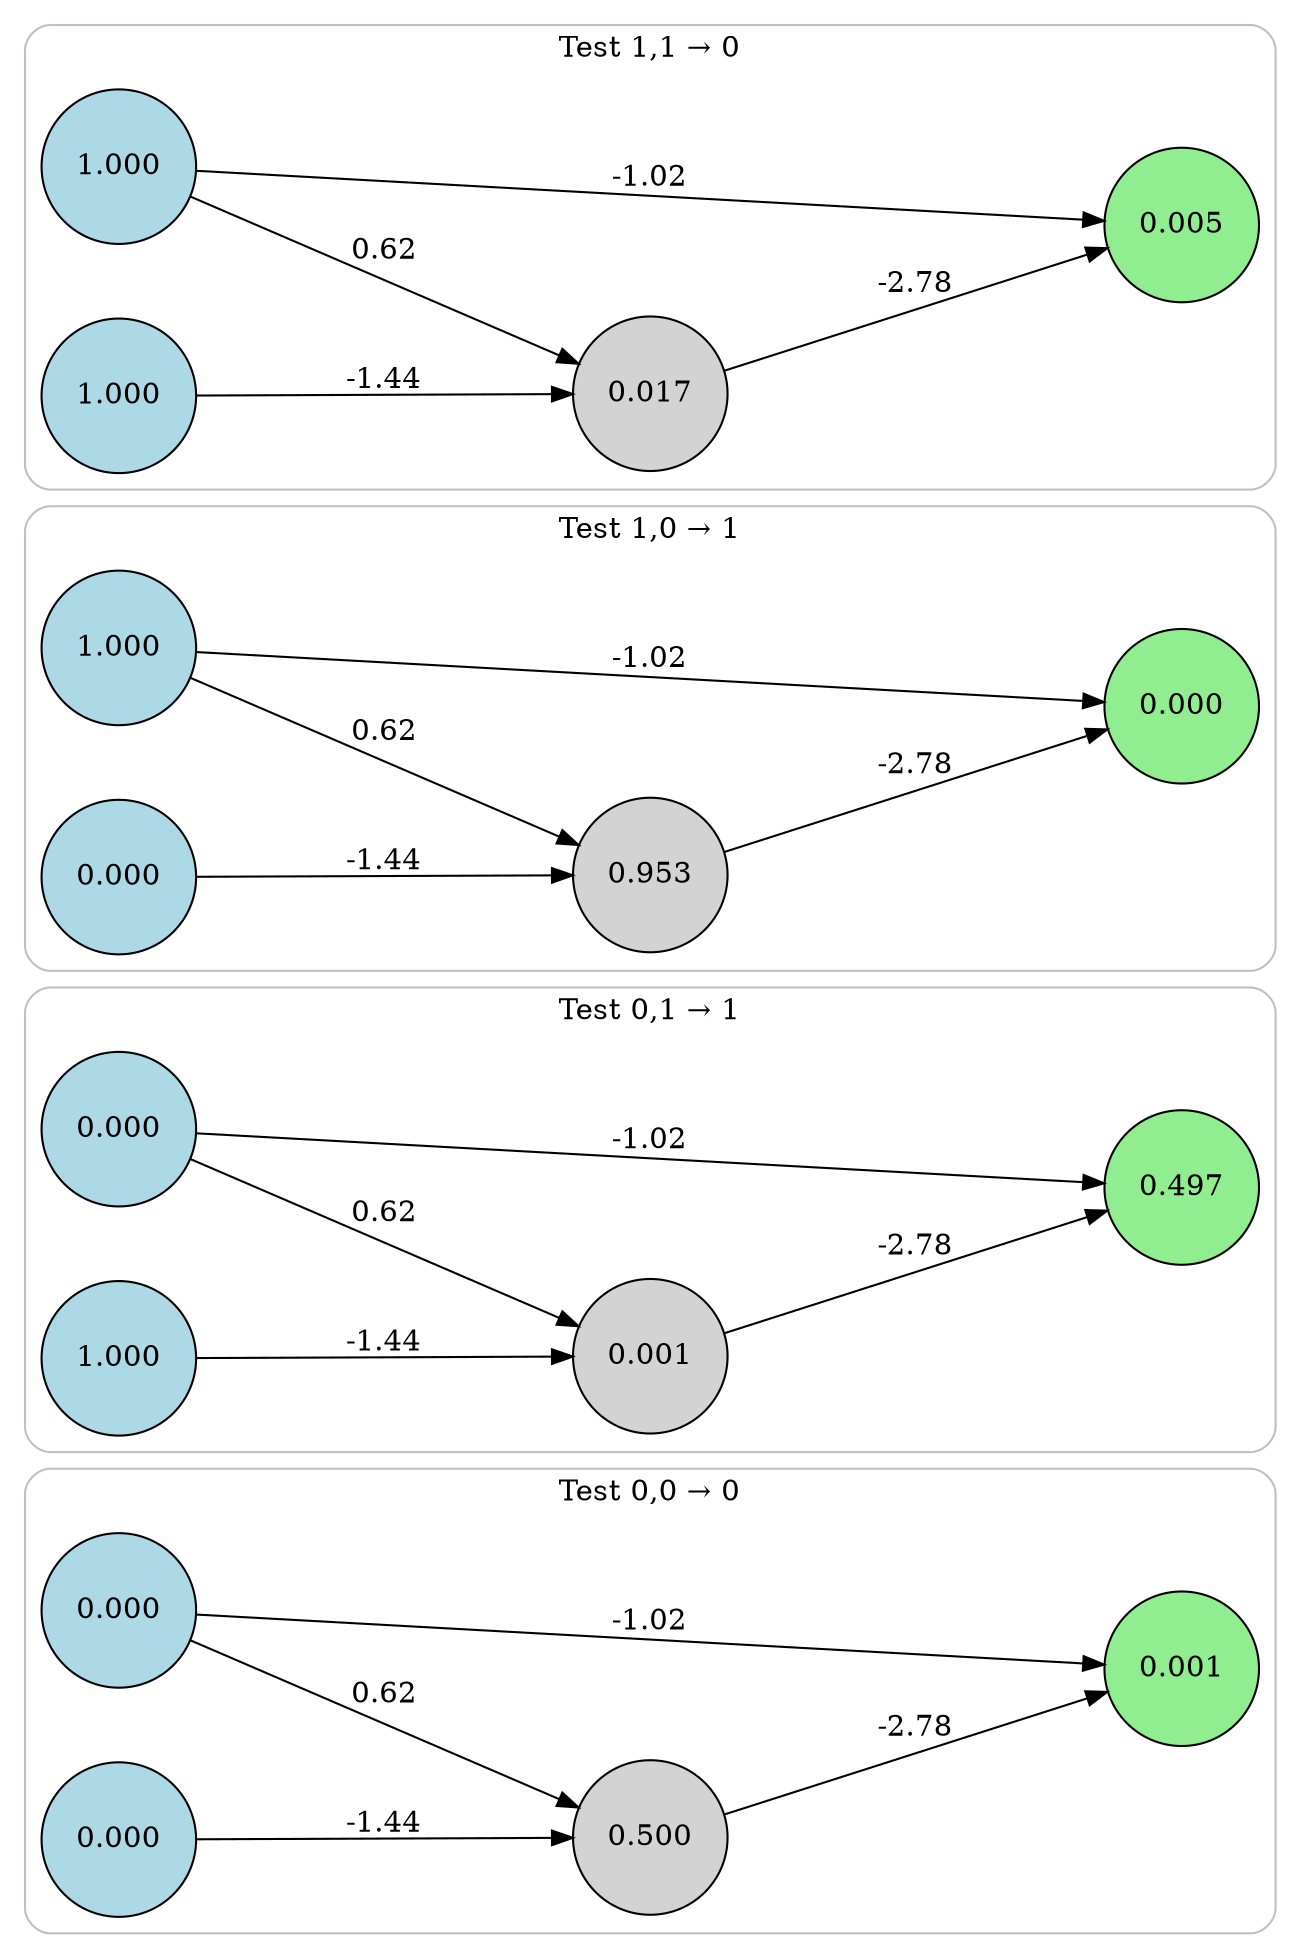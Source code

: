 digraph neat {
  compound=true;
  rankdir=LR;
  node [shape=circle];
  ranksep=2.0;
  nodesep=0.5;
  subgraph cluster_0 {
    label="Test 0,0 → 0";
    style=rounded;
    color=gray;
    node0_0 [label="0.000", style=filled, fillcolor=lightblue];
    node1_0 [label="0.000", style=filled, fillcolor=lightblue];
    node105_0 [label="0.001", style=filled, fillcolor=lightgreen];
    node166_0 [label="0.500", style=filled, fillcolor=lightgray];
    node0_0 -> node105_0 [label="-1.02"];
    node1_0 -> node166_0 [label="-1.44"];
    node166_0 -> node105_0 [label="-2.78"];
    node0_0 -> node166_0 [label="0.62"];
  }
  subgraph cluster_1 {
    label="Test 0,1 → 1";
    style=rounded;
    color=gray;
    node0_1 [label="0.000", style=filled, fillcolor=lightblue];
    node1_1 [label="1.000", style=filled, fillcolor=lightblue];
    node105_1 [label="0.497", style=filled, fillcolor=lightgreen];
    node166_1 [label="0.001", style=filled, fillcolor=lightgray];
    node0_1 -> node105_1 [label="-1.02"];
    node1_1 -> node166_1 [label="-1.44"];
    node166_1 -> node105_1 [label="-2.78"];
    node0_1 -> node166_1 [label="0.62"];
  }
  subgraph cluster_2 {
    label="Test 1,0 → 1";
    style=rounded;
    color=gray;
    node0_2 [label="1.000", style=filled, fillcolor=lightblue];
    node1_2 [label="0.000", style=filled, fillcolor=lightblue];
    node105_2 [label="0.000", style=filled, fillcolor=lightgreen];
    node166_2 [label="0.953", style=filled, fillcolor=lightgray];
    node0_2 -> node105_2 [label="-1.02"];
    node1_2 -> node166_2 [label="-1.44"];
    node166_2 -> node105_2 [label="-2.78"];
    node0_2 -> node166_2 [label="0.62"];
  }
  subgraph cluster_3 {
    label="Test 1,1 → 0";
    style=rounded;
    color=gray;
    node0_3 [label="1.000", style=filled, fillcolor=lightblue];
    node1_3 [label="1.000", style=filled, fillcolor=lightblue];
    node105_3 [label="0.005", style=filled, fillcolor=lightgreen];
    node166_3 [label="0.017", style=filled, fillcolor=lightgray];
    node0_3 -> node105_3 [label="-1.02"];
    node1_3 -> node166_3 [label="-1.44"];
    node166_3 -> node105_3 [label="-2.78"];
    node0_3 -> node166_3 [label="0.62"];
  }
}
